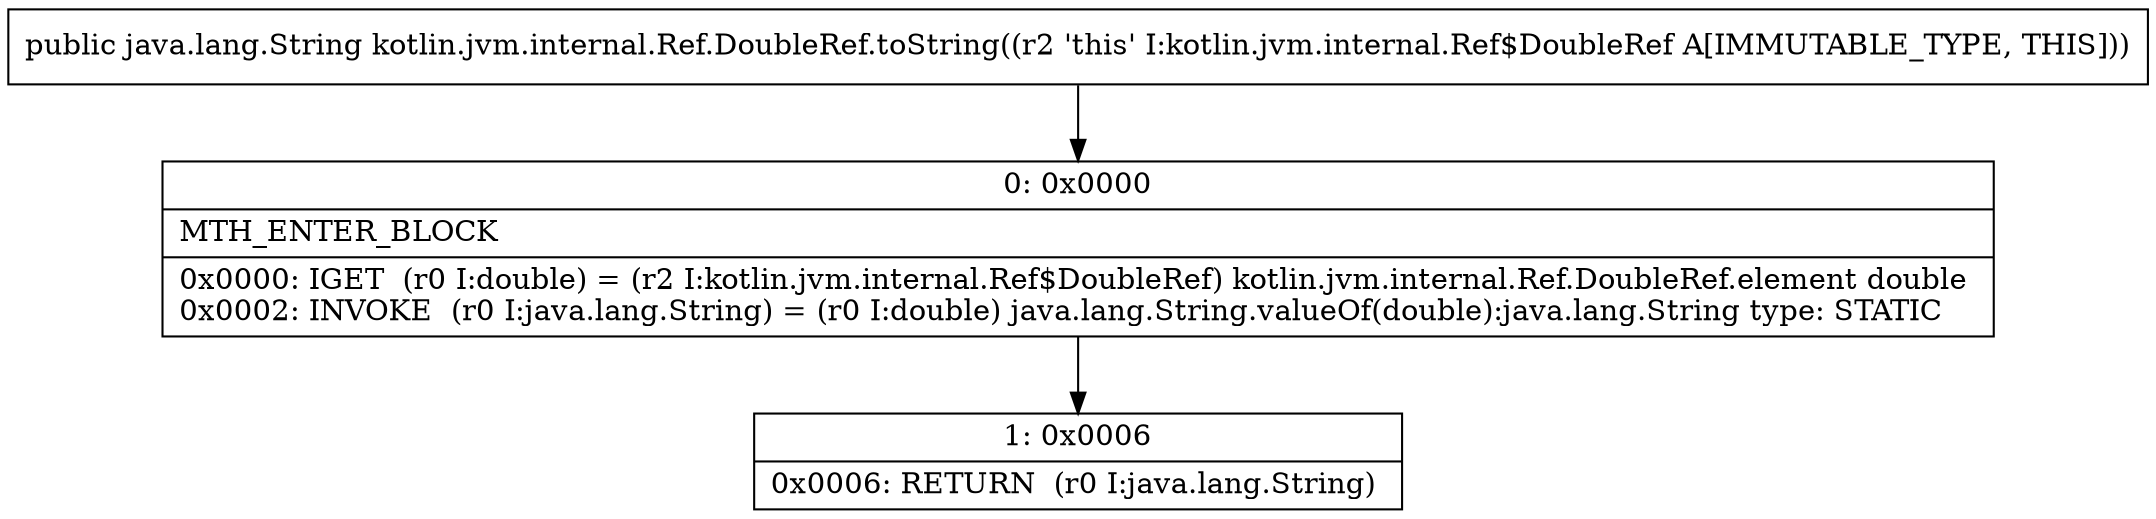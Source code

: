 digraph "CFG forkotlin.jvm.internal.Ref.DoubleRef.toString()Ljava\/lang\/String;" {
Node_0 [shape=record,label="{0\:\ 0x0000|MTH_ENTER_BLOCK\l|0x0000: IGET  (r0 I:double) = (r2 I:kotlin.jvm.internal.Ref$DoubleRef) kotlin.jvm.internal.Ref.DoubleRef.element double \l0x0002: INVOKE  (r0 I:java.lang.String) = (r0 I:double) java.lang.String.valueOf(double):java.lang.String type: STATIC \l}"];
Node_1 [shape=record,label="{1\:\ 0x0006|0x0006: RETURN  (r0 I:java.lang.String) \l}"];
MethodNode[shape=record,label="{public java.lang.String kotlin.jvm.internal.Ref.DoubleRef.toString((r2 'this' I:kotlin.jvm.internal.Ref$DoubleRef A[IMMUTABLE_TYPE, THIS])) }"];
MethodNode -> Node_0;
Node_0 -> Node_1;
}

